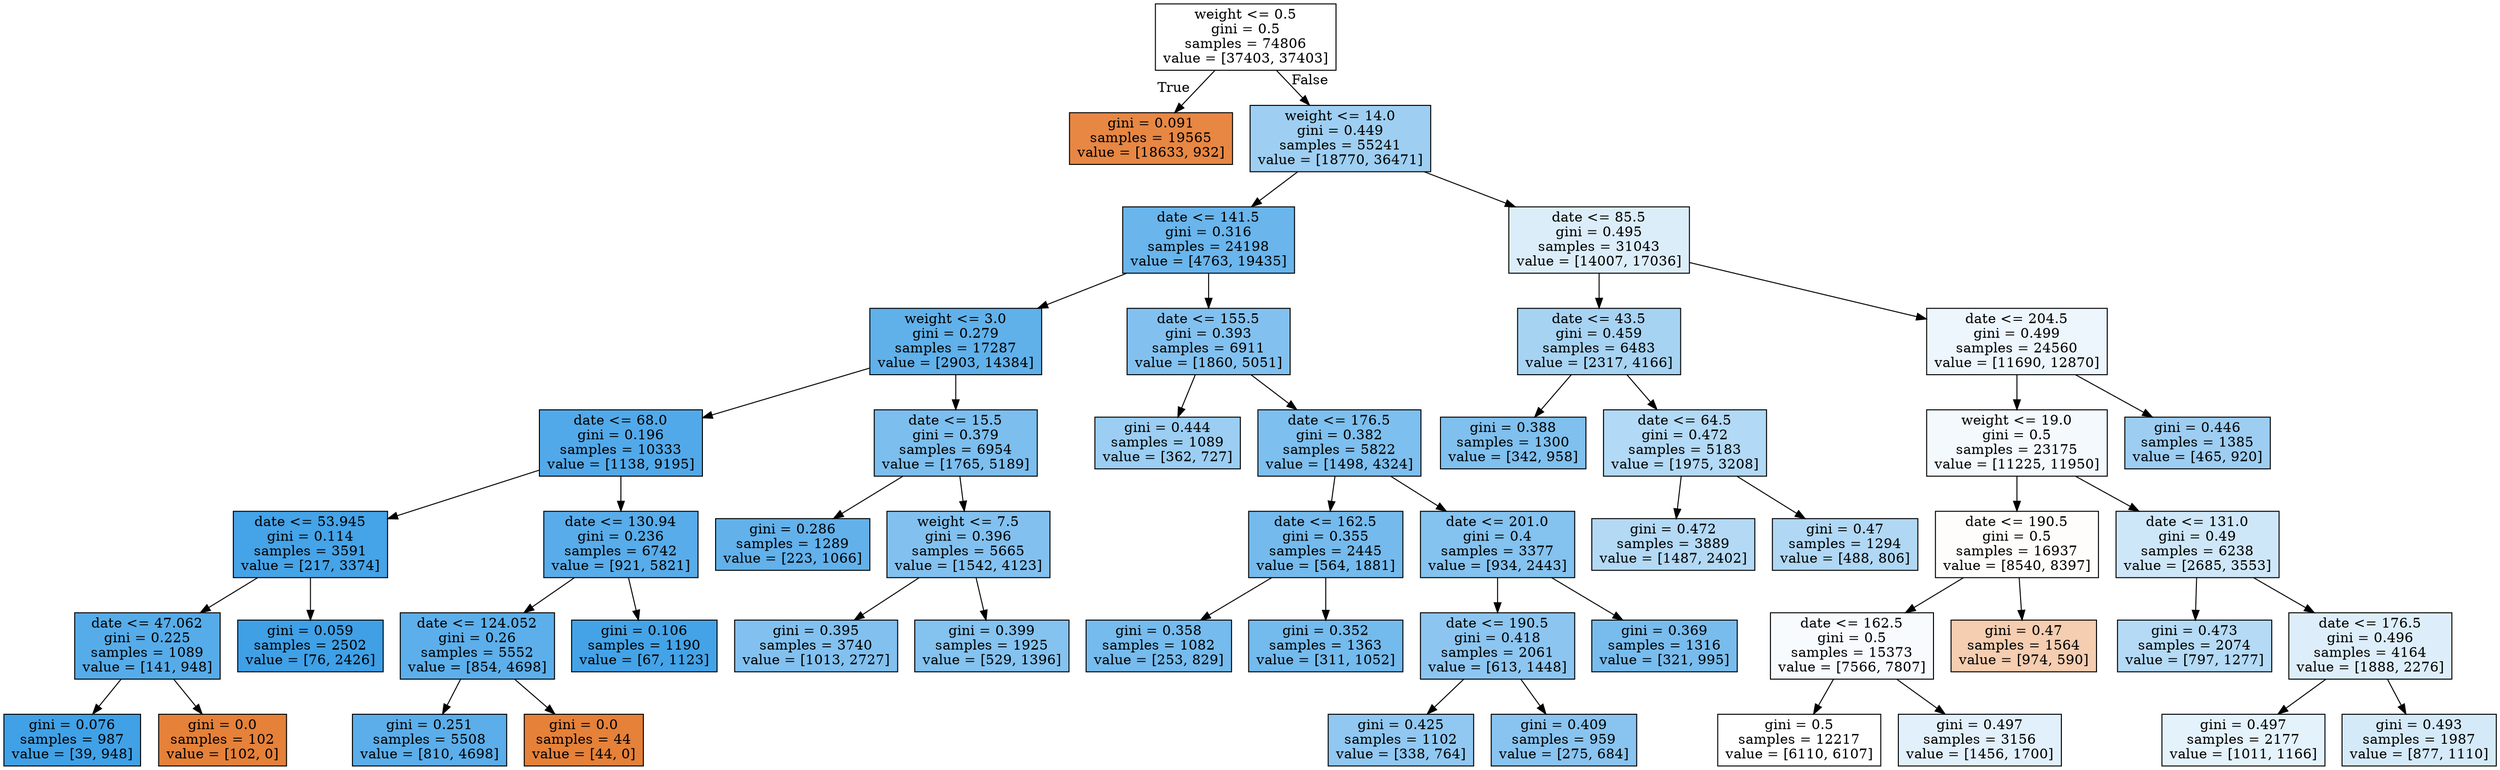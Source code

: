 digraph Tree {
node [shape=box, style="filled", color="black"] ;
0 [label="weight <= 0.5\ngini = 0.5\nsamples = 74806\nvalue = [37403, 37403]", fillcolor="#e5813900"] ;
1 [label="gini = 0.091\nsamples = 19565\nvalue = [18633, 932]", fillcolor="#e58139f2"] ;
0 -> 1 [labeldistance=2.5, labelangle=45, headlabel="True"] ;
2 [label="weight <= 14.0\ngini = 0.449\nsamples = 55241\nvalue = [18770, 36471]", fillcolor="#399de57c"] ;
0 -> 2 [labeldistance=2.5, labelangle=-45, headlabel="False"] ;
3 [label="date <= 141.5\ngini = 0.316\nsamples = 24198\nvalue = [4763, 19435]", fillcolor="#399de5c1"] ;
2 -> 3 ;
4 [label="weight <= 3.0\ngini = 0.279\nsamples = 17287\nvalue = [2903, 14384]", fillcolor="#399de5cc"] ;
3 -> 4 ;
5 [label="date <= 68.0\ngini = 0.196\nsamples = 10333\nvalue = [1138, 9195]", fillcolor="#399de5df"] ;
4 -> 5 ;
6 [label="date <= 53.945\ngini = 0.114\nsamples = 3591\nvalue = [217, 3374]", fillcolor="#399de5ef"] ;
5 -> 6 ;
7 [label="date <= 47.062\ngini = 0.225\nsamples = 1089\nvalue = [141, 948]", fillcolor="#399de5d9"] ;
6 -> 7 ;
8 [label="gini = 0.076\nsamples = 987\nvalue = [39, 948]", fillcolor="#399de5f5"] ;
7 -> 8 ;
9 [label="gini = 0.0\nsamples = 102\nvalue = [102, 0]", fillcolor="#e58139ff"] ;
7 -> 9 ;
10 [label="gini = 0.059\nsamples = 2502\nvalue = [76, 2426]", fillcolor="#399de5f7"] ;
6 -> 10 ;
11 [label="date <= 130.94\ngini = 0.236\nsamples = 6742\nvalue = [921, 5821]", fillcolor="#399de5d7"] ;
5 -> 11 ;
12 [label="date <= 124.052\ngini = 0.26\nsamples = 5552\nvalue = [854, 4698]", fillcolor="#399de5d1"] ;
11 -> 12 ;
13 [label="gini = 0.251\nsamples = 5508\nvalue = [810, 4698]", fillcolor="#399de5d3"] ;
12 -> 13 ;
14 [label="gini = 0.0\nsamples = 44\nvalue = [44, 0]", fillcolor="#e58139ff"] ;
12 -> 14 ;
15 [label="gini = 0.106\nsamples = 1190\nvalue = [67, 1123]", fillcolor="#399de5f0"] ;
11 -> 15 ;
16 [label="date <= 15.5\ngini = 0.379\nsamples = 6954\nvalue = [1765, 5189]", fillcolor="#399de5a8"] ;
4 -> 16 ;
17 [label="gini = 0.286\nsamples = 1289\nvalue = [223, 1066]", fillcolor="#399de5ca"] ;
16 -> 17 ;
18 [label="weight <= 7.5\ngini = 0.396\nsamples = 5665\nvalue = [1542, 4123]", fillcolor="#399de5a0"] ;
16 -> 18 ;
19 [label="gini = 0.395\nsamples = 3740\nvalue = [1013, 2727]", fillcolor="#399de5a0"] ;
18 -> 19 ;
20 [label="gini = 0.399\nsamples = 1925\nvalue = [529, 1396]", fillcolor="#399de59e"] ;
18 -> 20 ;
21 [label="date <= 155.5\ngini = 0.393\nsamples = 6911\nvalue = [1860, 5051]", fillcolor="#399de5a1"] ;
3 -> 21 ;
22 [label="gini = 0.444\nsamples = 1089\nvalue = [362, 727]", fillcolor="#399de580"] ;
21 -> 22 ;
23 [label="date <= 176.5\ngini = 0.382\nsamples = 5822\nvalue = [1498, 4324]", fillcolor="#399de5a7"] ;
21 -> 23 ;
24 [label="date <= 162.5\ngini = 0.355\nsamples = 2445\nvalue = [564, 1881]", fillcolor="#399de5b3"] ;
23 -> 24 ;
25 [label="gini = 0.358\nsamples = 1082\nvalue = [253, 829]", fillcolor="#399de5b1"] ;
24 -> 25 ;
26 [label="gini = 0.352\nsamples = 1363\nvalue = [311, 1052]", fillcolor="#399de5b4"] ;
24 -> 26 ;
27 [label="date <= 201.0\ngini = 0.4\nsamples = 3377\nvalue = [934, 2443]", fillcolor="#399de59e"] ;
23 -> 27 ;
28 [label="date <= 190.5\ngini = 0.418\nsamples = 2061\nvalue = [613, 1448]", fillcolor="#399de593"] ;
27 -> 28 ;
29 [label="gini = 0.425\nsamples = 1102\nvalue = [338, 764]", fillcolor="#399de58e"] ;
28 -> 29 ;
30 [label="gini = 0.409\nsamples = 959\nvalue = [275, 684]", fillcolor="#399de598"] ;
28 -> 30 ;
31 [label="gini = 0.369\nsamples = 1316\nvalue = [321, 995]", fillcolor="#399de5ad"] ;
27 -> 31 ;
32 [label="date <= 85.5\ngini = 0.495\nsamples = 31043\nvalue = [14007, 17036]", fillcolor="#399de52d"] ;
2 -> 32 ;
33 [label="date <= 43.5\ngini = 0.459\nsamples = 6483\nvalue = [2317, 4166]", fillcolor="#399de571"] ;
32 -> 33 ;
34 [label="gini = 0.388\nsamples = 1300\nvalue = [342, 958]", fillcolor="#399de5a4"] ;
33 -> 34 ;
35 [label="date <= 64.5\ngini = 0.472\nsamples = 5183\nvalue = [1975, 3208]", fillcolor="#399de562"] ;
33 -> 35 ;
36 [label="gini = 0.472\nsamples = 3889\nvalue = [1487, 2402]", fillcolor="#399de561"] ;
35 -> 36 ;
37 [label="gini = 0.47\nsamples = 1294\nvalue = [488, 806]", fillcolor="#399de565"] ;
35 -> 37 ;
38 [label="date <= 204.5\ngini = 0.499\nsamples = 24560\nvalue = [11690, 12870]", fillcolor="#399de517"] ;
32 -> 38 ;
39 [label="weight <= 19.0\ngini = 0.5\nsamples = 23175\nvalue = [11225, 11950]", fillcolor="#399de50f"] ;
38 -> 39 ;
40 [label="date <= 190.5\ngini = 0.5\nsamples = 16937\nvalue = [8540, 8397]", fillcolor="#e5813904"] ;
39 -> 40 ;
41 [label="date <= 162.5\ngini = 0.5\nsamples = 15373\nvalue = [7566, 7807]", fillcolor="#399de508"] ;
40 -> 41 ;
42 [label="gini = 0.5\nsamples = 12217\nvalue = [6110, 6107]", fillcolor="#e5813900"] ;
41 -> 42 ;
43 [label="gini = 0.497\nsamples = 3156\nvalue = [1456, 1700]", fillcolor="#399de525"] ;
41 -> 43 ;
44 [label="gini = 0.47\nsamples = 1564\nvalue = [974, 590]", fillcolor="#e5813965"] ;
40 -> 44 ;
45 [label="date <= 131.0\ngini = 0.49\nsamples = 6238\nvalue = [2685, 3553]", fillcolor="#399de53e"] ;
39 -> 45 ;
46 [label="gini = 0.473\nsamples = 2074\nvalue = [797, 1277]", fillcolor="#399de560"] ;
45 -> 46 ;
47 [label="date <= 176.5\ngini = 0.496\nsamples = 4164\nvalue = [1888, 2276]", fillcolor="#399de52b"] ;
45 -> 47 ;
48 [label="gini = 0.497\nsamples = 2177\nvalue = [1011, 1166]", fillcolor="#399de522"] ;
47 -> 48 ;
49 [label="gini = 0.493\nsamples = 1987\nvalue = [877, 1110]", fillcolor="#399de536"] ;
47 -> 49 ;
50 [label="gini = 0.446\nsamples = 1385\nvalue = [465, 920]", fillcolor="#399de57e"] ;
38 -> 50 ;
}